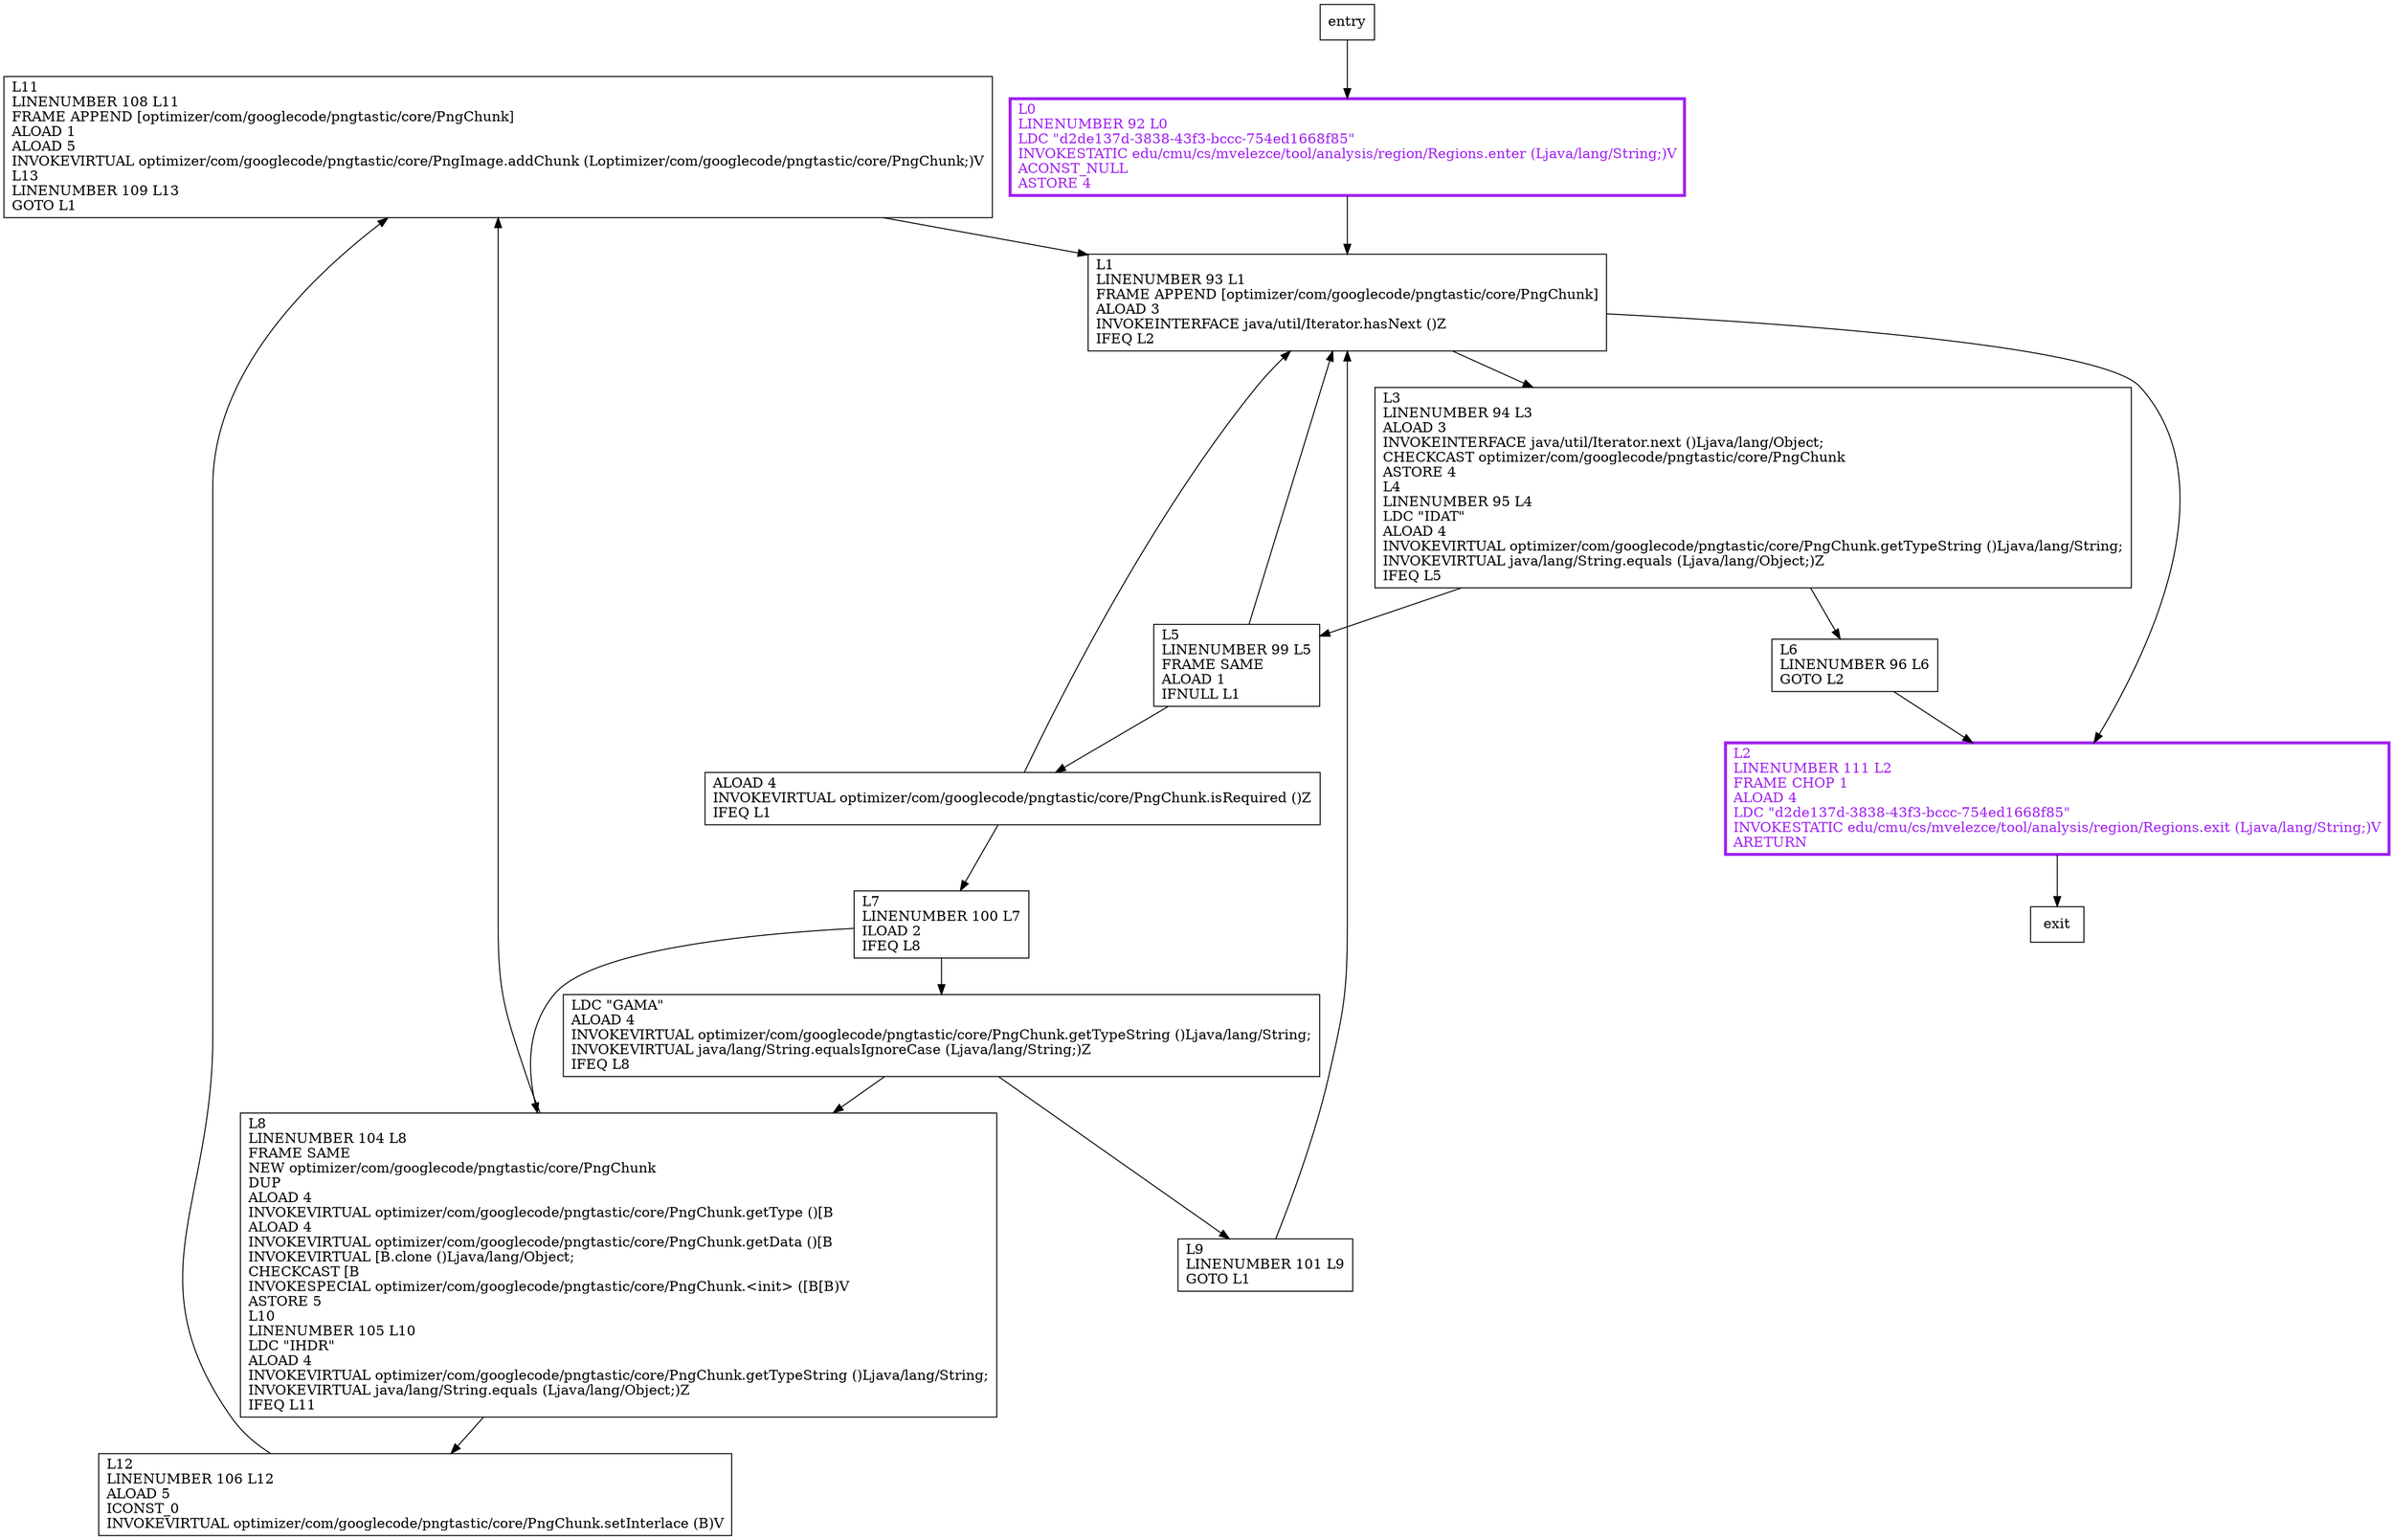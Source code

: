 digraph processHeadChunks {
node [shape=record];
929905669 [label="L11\lLINENUMBER 108 L11\lFRAME APPEND [optimizer/com/googlecode/pngtastic/core/PngChunk]\lALOAD 1\lALOAD 5\lINVOKEVIRTUAL optimizer/com/googlecode/pngtastic/core/PngImage.addChunk (Loptimizer/com/googlecode/pngtastic/core/PngChunk;)V\lL13\lLINENUMBER 109 L13\lGOTO L1\l"];
748133166 [label="ALOAD 4\lINVOKEVIRTUAL optimizer/com/googlecode/pngtastic/core/PngChunk.isRequired ()Z\lIFEQ L1\l"];
1157423688 [label="L3\lLINENUMBER 94 L3\lALOAD 3\lINVOKEINTERFACE java/util/Iterator.next ()Ljava/lang/Object;\lCHECKCAST optimizer/com/googlecode/pngtastic/core/PngChunk\lASTORE 4\lL4\lLINENUMBER 95 L4\lLDC \"IDAT\"\lALOAD 4\lINVOKEVIRTUAL optimizer/com/googlecode/pngtastic/core/PngChunk.getTypeString ()Ljava/lang/String;\lINVOKEVIRTUAL java/lang/String.equals (Ljava/lang/Object;)Z\lIFEQ L5\l"];
1189567986 [label="L6\lLINENUMBER 96 L6\lGOTO L2\l"];
1316379829 [label="LDC \"GAMA\"\lALOAD 4\lINVOKEVIRTUAL optimizer/com/googlecode/pngtastic/core/PngChunk.getTypeString ()Ljava/lang/String;\lINVOKEVIRTUAL java/lang/String.equalsIgnoreCase (Ljava/lang/String;)Z\lIFEQ L8\l"];
71584735 [label="L12\lLINENUMBER 106 L12\lALOAD 5\lICONST_0\lINVOKEVIRTUAL optimizer/com/googlecode/pngtastic/core/PngChunk.setInterlace (B)V\l"];
399235046 [label="L2\lLINENUMBER 111 L2\lFRAME CHOP 1\lALOAD 4\lLDC \"d2de137d-3838-43f3-bccc-754ed1668f85\"\lINVOKESTATIC edu/cmu/cs/mvelezce/tool/analysis/region/Regions.exit (Ljava/lang/String;)V\lARETURN\l"];
748533369 [label="L0\lLINENUMBER 92 L0\lLDC \"d2de137d-3838-43f3-bccc-754ed1668f85\"\lINVOKESTATIC edu/cmu/cs/mvelezce/tool/analysis/region/Regions.enter (Ljava/lang/String;)V\lACONST_NULL\lASTORE 4\l"];
390372300 [label="L8\lLINENUMBER 104 L8\lFRAME SAME\lNEW optimizer/com/googlecode/pngtastic/core/PngChunk\lDUP\lALOAD 4\lINVOKEVIRTUAL optimizer/com/googlecode/pngtastic/core/PngChunk.getType ()[B\lALOAD 4\lINVOKEVIRTUAL optimizer/com/googlecode/pngtastic/core/PngChunk.getData ()[B\lINVOKEVIRTUAL [B.clone ()Ljava/lang/Object;\lCHECKCAST [B\lINVOKESPECIAL optimizer/com/googlecode/pngtastic/core/PngChunk.\<init\> ([B[B)V\lASTORE 5\lL10\lLINENUMBER 105 L10\lLDC \"IHDR\"\lALOAD 4\lINVOKEVIRTUAL optimizer/com/googlecode/pngtastic/core/PngChunk.getTypeString ()Ljava/lang/String;\lINVOKEVIRTUAL java/lang/String.equals (Ljava/lang/Object;)Z\lIFEQ L11\l"];
126356740 [label="L5\lLINENUMBER 99 L5\lFRAME SAME\lALOAD 1\lIFNULL L1\l"];
257607215 [label="L1\lLINENUMBER 93 L1\lFRAME APPEND [optimizer/com/googlecode/pngtastic/core/PngChunk]\lALOAD 3\lINVOKEINTERFACE java/util/Iterator.hasNext ()Z\lIFEQ L2\l"];
1798325141 [label="L7\lLINENUMBER 100 L7\lILOAD 2\lIFEQ L8\l"];
1579737278 [label="L9\lLINENUMBER 101 L9\lGOTO L1\l"];
entry;
exit;
929905669 -> 257607215;
748133166 -> 257607215;
748133166 -> 1798325141;
entry -> 748533369;
1157423688 -> 1189567986;
1157423688 -> 126356740;
1189567986 -> 399235046;
1316379829 -> 390372300;
1316379829 -> 1579737278;
71584735 -> 929905669;
399235046 -> exit;
748533369 -> 257607215;
390372300 -> 71584735;
390372300 -> 929905669;
126356740 -> 748133166;
126356740 -> 257607215;
257607215 -> 1157423688;
257607215 -> 399235046;
1798325141 -> 1316379829;
1798325141 -> 390372300;
1579737278 -> 257607215;
399235046[fontcolor="purple", penwidth=3, color="purple"];
748533369[fontcolor="purple", penwidth=3, color="purple"];
}

